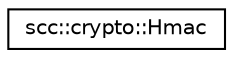 digraph "Graphical Class Hierarchy"
{
 // LATEX_PDF_SIZE
  edge [fontname="Helvetica",fontsize="10",labelfontname="Helvetica",labelfontsize="10"];
  node [fontname="Helvetica",fontsize="10",shape=record];
  rankdir="LR";
  Node0 [label="scc::crypto::Hmac",height=0.2,width=0.4,color="black", fillcolor="white", style="filled",URL="$df/dea/classscc_1_1crypto_1_1Hmac.html",tooltip="Hmac, aka hash-based message authentication code."];
}
